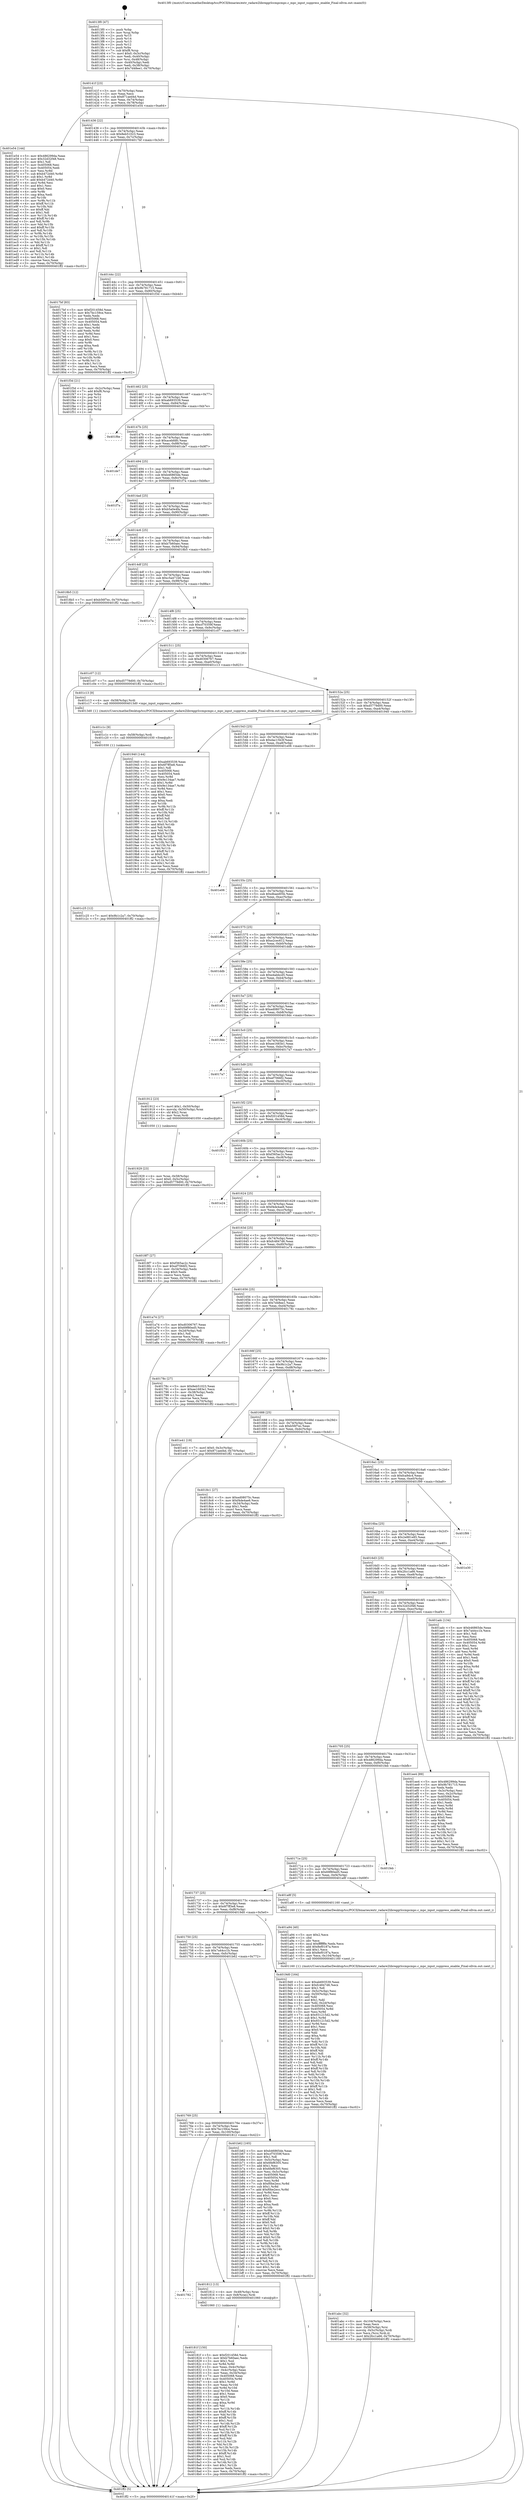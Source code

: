 digraph "0x4013f0" {
  label = "0x4013f0 (/mnt/c/Users/mathe/Desktop/tcc/POCII/binaries/extr_radare2libreggrlccmpcmpc.c_mpc_input_suppress_enable_Final-ollvm.out::main(0))"
  labelloc = "t"
  node[shape=record]

  Entry [label="",width=0.3,height=0.3,shape=circle,fillcolor=black,style=filled]
  "0x40141f" [label="{
     0x40141f [23]\l
     | [instrs]\l
     &nbsp;&nbsp;0x40141f \<+3\>: mov -0x70(%rbp),%eax\l
     &nbsp;&nbsp;0x401422 \<+2\>: mov %eax,%ecx\l
     &nbsp;&nbsp;0x401424 \<+6\>: sub $0x871aed4d,%ecx\l
     &nbsp;&nbsp;0x40142a \<+3\>: mov %eax,-0x74(%rbp)\l
     &nbsp;&nbsp;0x40142d \<+3\>: mov %ecx,-0x78(%rbp)\l
     &nbsp;&nbsp;0x401430 \<+6\>: je 0000000000401e54 \<main+0xa64\>\l
  }"]
  "0x401e54" [label="{
     0x401e54 [144]\l
     | [instrs]\l
     &nbsp;&nbsp;0x401e54 \<+5\>: mov $0x486299da,%eax\l
     &nbsp;&nbsp;0x401e59 \<+5\>: mov $0x32d32f48,%ecx\l
     &nbsp;&nbsp;0x401e5e \<+2\>: mov $0x1,%dl\l
     &nbsp;&nbsp;0x401e60 \<+7\>: mov 0x405068,%esi\l
     &nbsp;&nbsp;0x401e67 \<+7\>: mov 0x405054,%edi\l
     &nbsp;&nbsp;0x401e6e \<+3\>: mov %esi,%r8d\l
     &nbsp;&nbsp;0x401e71 \<+7\>: sub $0xb472d40,%r8d\l
     &nbsp;&nbsp;0x401e78 \<+4\>: sub $0x1,%r8d\l
     &nbsp;&nbsp;0x401e7c \<+7\>: add $0xb472d40,%r8d\l
     &nbsp;&nbsp;0x401e83 \<+4\>: imul %r8d,%esi\l
     &nbsp;&nbsp;0x401e87 \<+3\>: and $0x1,%esi\l
     &nbsp;&nbsp;0x401e8a \<+3\>: cmp $0x0,%esi\l
     &nbsp;&nbsp;0x401e8d \<+4\>: sete %r9b\l
     &nbsp;&nbsp;0x401e91 \<+3\>: cmp $0xa,%edi\l
     &nbsp;&nbsp;0x401e94 \<+4\>: setl %r10b\l
     &nbsp;&nbsp;0x401e98 \<+3\>: mov %r9b,%r11b\l
     &nbsp;&nbsp;0x401e9b \<+4\>: xor $0xff,%r11b\l
     &nbsp;&nbsp;0x401e9f \<+3\>: mov %r10b,%bl\l
     &nbsp;&nbsp;0x401ea2 \<+3\>: xor $0xff,%bl\l
     &nbsp;&nbsp;0x401ea5 \<+3\>: xor $0x1,%dl\l
     &nbsp;&nbsp;0x401ea8 \<+3\>: mov %r11b,%r14b\l
     &nbsp;&nbsp;0x401eab \<+4\>: and $0xff,%r14b\l
     &nbsp;&nbsp;0x401eaf \<+3\>: and %dl,%r9b\l
     &nbsp;&nbsp;0x401eb2 \<+3\>: mov %bl,%r15b\l
     &nbsp;&nbsp;0x401eb5 \<+4\>: and $0xff,%r15b\l
     &nbsp;&nbsp;0x401eb9 \<+3\>: and %dl,%r10b\l
     &nbsp;&nbsp;0x401ebc \<+3\>: or %r9b,%r14b\l
     &nbsp;&nbsp;0x401ebf \<+3\>: or %r10b,%r15b\l
     &nbsp;&nbsp;0x401ec2 \<+3\>: xor %r15b,%r14b\l
     &nbsp;&nbsp;0x401ec5 \<+3\>: or %bl,%r11b\l
     &nbsp;&nbsp;0x401ec8 \<+4\>: xor $0xff,%r11b\l
     &nbsp;&nbsp;0x401ecc \<+3\>: or $0x1,%dl\l
     &nbsp;&nbsp;0x401ecf \<+3\>: and %dl,%r11b\l
     &nbsp;&nbsp;0x401ed2 \<+3\>: or %r11b,%r14b\l
     &nbsp;&nbsp;0x401ed5 \<+4\>: test $0x1,%r14b\l
     &nbsp;&nbsp;0x401ed9 \<+3\>: cmovne %ecx,%eax\l
     &nbsp;&nbsp;0x401edc \<+3\>: mov %eax,-0x70(%rbp)\l
     &nbsp;&nbsp;0x401edf \<+5\>: jmp 0000000000401ff2 \<main+0xc02\>\l
  }"]
  "0x401436" [label="{
     0x401436 [22]\l
     | [instrs]\l
     &nbsp;&nbsp;0x401436 \<+5\>: jmp 000000000040143b \<main+0x4b\>\l
     &nbsp;&nbsp;0x40143b \<+3\>: mov -0x74(%rbp),%eax\l
     &nbsp;&nbsp;0x40143e \<+5\>: sub $0x8eb51023,%eax\l
     &nbsp;&nbsp;0x401443 \<+3\>: mov %eax,-0x7c(%rbp)\l
     &nbsp;&nbsp;0x401446 \<+6\>: je 00000000004017bf \<main+0x3cf\>\l
  }"]
  Exit [label="",width=0.3,height=0.3,shape=circle,fillcolor=black,style=filled,peripheries=2]
  "0x4017bf" [label="{
     0x4017bf [83]\l
     | [instrs]\l
     &nbsp;&nbsp;0x4017bf \<+5\>: mov $0xf201458d,%eax\l
     &nbsp;&nbsp;0x4017c4 \<+5\>: mov $0x7bc159ce,%ecx\l
     &nbsp;&nbsp;0x4017c9 \<+2\>: xor %edx,%edx\l
     &nbsp;&nbsp;0x4017cb \<+7\>: mov 0x405068,%esi\l
     &nbsp;&nbsp;0x4017d2 \<+7\>: mov 0x405054,%edi\l
     &nbsp;&nbsp;0x4017d9 \<+3\>: sub $0x1,%edx\l
     &nbsp;&nbsp;0x4017dc \<+3\>: mov %esi,%r8d\l
     &nbsp;&nbsp;0x4017df \<+3\>: add %edx,%r8d\l
     &nbsp;&nbsp;0x4017e2 \<+4\>: imul %r8d,%esi\l
     &nbsp;&nbsp;0x4017e6 \<+3\>: and $0x1,%esi\l
     &nbsp;&nbsp;0x4017e9 \<+3\>: cmp $0x0,%esi\l
     &nbsp;&nbsp;0x4017ec \<+4\>: sete %r9b\l
     &nbsp;&nbsp;0x4017f0 \<+3\>: cmp $0xa,%edi\l
     &nbsp;&nbsp;0x4017f3 \<+4\>: setl %r10b\l
     &nbsp;&nbsp;0x4017f7 \<+3\>: mov %r9b,%r11b\l
     &nbsp;&nbsp;0x4017fa \<+3\>: and %r10b,%r11b\l
     &nbsp;&nbsp;0x4017fd \<+3\>: xor %r10b,%r9b\l
     &nbsp;&nbsp;0x401800 \<+3\>: or %r9b,%r11b\l
     &nbsp;&nbsp;0x401803 \<+4\>: test $0x1,%r11b\l
     &nbsp;&nbsp;0x401807 \<+3\>: cmovne %ecx,%eax\l
     &nbsp;&nbsp;0x40180a \<+3\>: mov %eax,-0x70(%rbp)\l
     &nbsp;&nbsp;0x40180d \<+5\>: jmp 0000000000401ff2 \<main+0xc02\>\l
  }"]
  "0x40144c" [label="{
     0x40144c [22]\l
     | [instrs]\l
     &nbsp;&nbsp;0x40144c \<+5\>: jmp 0000000000401451 \<main+0x61\>\l
     &nbsp;&nbsp;0x401451 \<+3\>: mov -0x74(%rbp),%eax\l
     &nbsp;&nbsp;0x401454 \<+5\>: sub $0x9b781715,%eax\l
     &nbsp;&nbsp;0x401459 \<+3\>: mov %eax,-0x80(%rbp)\l
     &nbsp;&nbsp;0x40145c \<+6\>: je 0000000000401f3d \<main+0xb4d\>\l
  }"]
  "0x401c25" [label="{
     0x401c25 [12]\l
     | [instrs]\l
     &nbsp;&nbsp;0x401c25 \<+7\>: movl $0x9b1c2a7,-0x70(%rbp)\l
     &nbsp;&nbsp;0x401c2c \<+5\>: jmp 0000000000401ff2 \<main+0xc02\>\l
  }"]
  "0x401f3d" [label="{
     0x401f3d [21]\l
     | [instrs]\l
     &nbsp;&nbsp;0x401f3d \<+3\>: mov -0x2c(%rbp),%eax\l
     &nbsp;&nbsp;0x401f40 \<+7\>: add $0xf8,%rsp\l
     &nbsp;&nbsp;0x401f47 \<+1\>: pop %rbx\l
     &nbsp;&nbsp;0x401f48 \<+2\>: pop %r12\l
     &nbsp;&nbsp;0x401f4a \<+2\>: pop %r13\l
     &nbsp;&nbsp;0x401f4c \<+2\>: pop %r14\l
     &nbsp;&nbsp;0x401f4e \<+2\>: pop %r15\l
     &nbsp;&nbsp;0x401f50 \<+1\>: pop %rbp\l
     &nbsp;&nbsp;0x401f51 \<+1\>: ret\l
  }"]
  "0x401462" [label="{
     0x401462 [25]\l
     | [instrs]\l
     &nbsp;&nbsp;0x401462 \<+5\>: jmp 0000000000401467 \<main+0x77\>\l
     &nbsp;&nbsp;0x401467 \<+3\>: mov -0x74(%rbp),%eax\l
     &nbsp;&nbsp;0x40146a \<+5\>: sub $0xab693539,%eax\l
     &nbsp;&nbsp;0x40146f \<+6\>: mov %eax,-0x84(%rbp)\l
     &nbsp;&nbsp;0x401475 \<+6\>: je 0000000000401f6e \<main+0xb7e\>\l
  }"]
  "0x401c1c" [label="{
     0x401c1c [9]\l
     | [instrs]\l
     &nbsp;&nbsp;0x401c1c \<+4\>: mov -0x58(%rbp),%rdi\l
     &nbsp;&nbsp;0x401c20 \<+5\>: call 0000000000401030 \<free@plt\>\l
     | [calls]\l
     &nbsp;&nbsp;0x401030 \{1\} (unknown)\l
  }"]
  "0x401f6e" [label="{
     0x401f6e\l
  }", style=dashed]
  "0x40147b" [label="{
     0x40147b [25]\l
     | [instrs]\l
     &nbsp;&nbsp;0x40147b \<+5\>: jmp 0000000000401480 \<main+0x90\>\l
     &nbsp;&nbsp;0x401480 \<+3\>: mov -0x74(%rbp),%eax\l
     &nbsp;&nbsp;0x401483 \<+5\>: sub $0xacebfdfc,%eax\l
     &nbsp;&nbsp;0x401488 \<+6\>: mov %eax,-0x88(%rbp)\l
     &nbsp;&nbsp;0x40148e \<+6\>: je 0000000000401de7 \<main+0x9f7\>\l
  }"]
  "0x401abc" [label="{
     0x401abc [32]\l
     | [instrs]\l
     &nbsp;&nbsp;0x401abc \<+6\>: mov -0x104(%rbp),%ecx\l
     &nbsp;&nbsp;0x401ac2 \<+3\>: imul %eax,%ecx\l
     &nbsp;&nbsp;0x401ac5 \<+4\>: mov -0x58(%rbp),%rsi\l
     &nbsp;&nbsp;0x401ac9 \<+4\>: movslq -0x5c(%rbp),%rdi\l
     &nbsp;&nbsp;0x401acd \<+3\>: mov %ecx,(%rsi,%rdi,4)\l
     &nbsp;&nbsp;0x401ad0 \<+7\>: movl $0x2fcc1a66,-0x70(%rbp)\l
     &nbsp;&nbsp;0x401ad7 \<+5\>: jmp 0000000000401ff2 \<main+0xc02\>\l
  }"]
  "0x401de7" [label="{
     0x401de7\l
  }", style=dashed]
  "0x401494" [label="{
     0x401494 [25]\l
     | [instrs]\l
     &nbsp;&nbsp;0x401494 \<+5\>: jmp 0000000000401499 \<main+0xa9\>\l
     &nbsp;&nbsp;0x401499 \<+3\>: mov -0x74(%rbp),%eax\l
     &nbsp;&nbsp;0x40149c \<+5\>: sub $0xb46865de,%eax\l
     &nbsp;&nbsp;0x4014a1 \<+6\>: mov %eax,-0x8c(%rbp)\l
     &nbsp;&nbsp;0x4014a7 \<+6\>: je 0000000000401f7a \<main+0xb8a\>\l
  }"]
  "0x401a94" [label="{
     0x401a94 [40]\l
     | [instrs]\l
     &nbsp;&nbsp;0x401a94 \<+5\>: mov $0x2,%ecx\l
     &nbsp;&nbsp;0x401a99 \<+1\>: cltd\l
     &nbsp;&nbsp;0x401a9a \<+2\>: idiv %ecx\l
     &nbsp;&nbsp;0x401a9c \<+6\>: imul $0xfffffffe,%edx,%ecx\l
     &nbsp;&nbsp;0x401aa2 \<+6\>: add $0x8ef0187a,%ecx\l
     &nbsp;&nbsp;0x401aa8 \<+3\>: add $0x1,%ecx\l
     &nbsp;&nbsp;0x401aab \<+6\>: sub $0x8ef0187a,%ecx\l
     &nbsp;&nbsp;0x401ab1 \<+6\>: mov %ecx,-0x104(%rbp)\l
     &nbsp;&nbsp;0x401ab7 \<+5\>: call 0000000000401160 \<next_i\>\l
     | [calls]\l
     &nbsp;&nbsp;0x401160 \{1\} (/mnt/c/Users/mathe/Desktop/tcc/POCII/binaries/extr_radare2libreggrlccmpcmpc.c_mpc_input_suppress_enable_Final-ollvm.out::next_i)\l
  }"]
  "0x401f7a" [label="{
     0x401f7a\l
  }", style=dashed]
  "0x4014ad" [label="{
     0x4014ad [25]\l
     | [instrs]\l
     &nbsp;&nbsp;0x4014ad \<+5\>: jmp 00000000004014b2 \<main+0xc2\>\l
     &nbsp;&nbsp;0x4014b2 \<+3\>: mov -0x74(%rbp),%eax\l
     &nbsp;&nbsp;0x4014b5 \<+5\>: sub $0xb5a0e4fa,%eax\l
     &nbsp;&nbsp;0x4014ba \<+6\>: mov %eax,-0x90(%rbp)\l
     &nbsp;&nbsp;0x4014c0 \<+6\>: je 0000000000401c5f \<main+0x86f\>\l
  }"]
  "0x401929" [label="{
     0x401929 [23]\l
     | [instrs]\l
     &nbsp;&nbsp;0x401929 \<+4\>: mov %rax,-0x58(%rbp)\l
     &nbsp;&nbsp;0x40192d \<+7\>: movl $0x0,-0x5c(%rbp)\l
     &nbsp;&nbsp;0x401934 \<+7\>: movl $0xd5779d00,-0x70(%rbp)\l
     &nbsp;&nbsp;0x40193b \<+5\>: jmp 0000000000401ff2 \<main+0xc02\>\l
  }"]
  "0x401c5f" [label="{
     0x401c5f\l
  }", style=dashed]
  "0x4014c6" [label="{
     0x4014c6 [25]\l
     | [instrs]\l
     &nbsp;&nbsp;0x4014c6 \<+5\>: jmp 00000000004014cb \<main+0xdb\>\l
     &nbsp;&nbsp;0x4014cb \<+3\>: mov -0x74(%rbp),%eax\l
     &nbsp;&nbsp;0x4014ce \<+5\>: sub $0xb7b60aec,%eax\l
     &nbsp;&nbsp;0x4014d3 \<+6\>: mov %eax,-0x94(%rbp)\l
     &nbsp;&nbsp;0x4014d9 \<+6\>: je 00000000004018b5 \<main+0x4c5\>\l
  }"]
  "0x40181f" [label="{
     0x40181f [150]\l
     | [instrs]\l
     &nbsp;&nbsp;0x40181f \<+5\>: mov $0xf201458d,%ecx\l
     &nbsp;&nbsp;0x401824 \<+5\>: mov $0xb7b60aec,%edx\l
     &nbsp;&nbsp;0x401829 \<+3\>: mov $0x1,%sil\l
     &nbsp;&nbsp;0x40182c \<+3\>: xor %r8d,%r8d\l
     &nbsp;&nbsp;0x40182f \<+3\>: mov %eax,-0x4c(%rbp)\l
     &nbsp;&nbsp;0x401832 \<+3\>: mov -0x4c(%rbp),%eax\l
     &nbsp;&nbsp;0x401835 \<+3\>: mov %eax,-0x34(%rbp)\l
     &nbsp;&nbsp;0x401838 \<+7\>: mov 0x405068,%eax\l
     &nbsp;&nbsp;0x40183f \<+8\>: mov 0x405054,%r9d\l
     &nbsp;&nbsp;0x401847 \<+4\>: sub $0x1,%r8d\l
     &nbsp;&nbsp;0x40184b \<+3\>: mov %eax,%r10d\l
     &nbsp;&nbsp;0x40184e \<+3\>: add %r8d,%r10d\l
     &nbsp;&nbsp;0x401851 \<+4\>: imul %r10d,%eax\l
     &nbsp;&nbsp;0x401855 \<+3\>: and $0x1,%eax\l
     &nbsp;&nbsp;0x401858 \<+3\>: cmp $0x0,%eax\l
     &nbsp;&nbsp;0x40185b \<+4\>: sete %r11b\l
     &nbsp;&nbsp;0x40185f \<+4\>: cmp $0xa,%r9d\l
     &nbsp;&nbsp;0x401863 \<+3\>: setl %bl\l
     &nbsp;&nbsp;0x401866 \<+3\>: mov %r11b,%r14b\l
     &nbsp;&nbsp;0x401869 \<+4\>: xor $0xff,%r14b\l
     &nbsp;&nbsp;0x40186d \<+3\>: mov %bl,%r15b\l
     &nbsp;&nbsp;0x401870 \<+4\>: xor $0xff,%r15b\l
     &nbsp;&nbsp;0x401874 \<+4\>: xor $0x1,%sil\l
     &nbsp;&nbsp;0x401878 \<+3\>: mov %r14b,%r12b\l
     &nbsp;&nbsp;0x40187b \<+4\>: and $0xff,%r12b\l
     &nbsp;&nbsp;0x40187f \<+3\>: and %sil,%r11b\l
     &nbsp;&nbsp;0x401882 \<+3\>: mov %r15b,%r13b\l
     &nbsp;&nbsp;0x401885 \<+4\>: and $0xff,%r13b\l
     &nbsp;&nbsp;0x401889 \<+3\>: and %sil,%bl\l
     &nbsp;&nbsp;0x40188c \<+3\>: or %r11b,%r12b\l
     &nbsp;&nbsp;0x40188f \<+3\>: or %bl,%r13b\l
     &nbsp;&nbsp;0x401892 \<+3\>: xor %r13b,%r12b\l
     &nbsp;&nbsp;0x401895 \<+3\>: or %r15b,%r14b\l
     &nbsp;&nbsp;0x401898 \<+4\>: xor $0xff,%r14b\l
     &nbsp;&nbsp;0x40189c \<+4\>: or $0x1,%sil\l
     &nbsp;&nbsp;0x4018a0 \<+3\>: and %sil,%r14b\l
     &nbsp;&nbsp;0x4018a3 \<+3\>: or %r14b,%r12b\l
     &nbsp;&nbsp;0x4018a6 \<+4\>: test $0x1,%r12b\l
     &nbsp;&nbsp;0x4018aa \<+3\>: cmovne %edx,%ecx\l
     &nbsp;&nbsp;0x4018ad \<+3\>: mov %ecx,-0x70(%rbp)\l
     &nbsp;&nbsp;0x4018b0 \<+5\>: jmp 0000000000401ff2 \<main+0xc02\>\l
  }"]
  "0x4018b5" [label="{
     0x4018b5 [12]\l
     | [instrs]\l
     &nbsp;&nbsp;0x4018b5 \<+7\>: movl $0xb56f7ec,-0x70(%rbp)\l
     &nbsp;&nbsp;0x4018bc \<+5\>: jmp 0000000000401ff2 \<main+0xc02\>\l
  }"]
  "0x4014df" [label="{
     0x4014df [25]\l
     | [instrs]\l
     &nbsp;&nbsp;0x4014df \<+5\>: jmp 00000000004014e4 \<main+0xf4\>\l
     &nbsp;&nbsp;0x4014e4 \<+3\>: mov -0x74(%rbp),%eax\l
     &nbsp;&nbsp;0x4014e7 \<+5\>: sub $0xc5a471b6,%eax\l
     &nbsp;&nbsp;0x4014ec \<+6\>: mov %eax,-0x98(%rbp)\l
     &nbsp;&nbsp;0x4014f2 \<+6\>: je 0000000000401c7a \<main+0x88a\>\l
  }"]
  "0x401782" [label="{
     0x401782\l
  }", style=dashed]
  "0x401c7a" [label="{
     0x401c7a\l
  }", style=dashed]
  "0x4014f8" [label="{
     0x4014f8 [25]\l
     | [instrs]\l
     &nbsp;&nbsp;0x4014f8 \<+5\>: jmp 00000000004014fd \<main+0x10d\>\l
     &nbsp;&nbsp;0x4014fd \<+3\>: mov -0x74(%rbp),%eax\l
     &nbsp;&nbsp;0x401500 \<+5\>: sub $0xcf70359f,%eax\l
     &nbsp;&nbsp;0x401505 \<+6\>: mov %eax,-0x9c(%rbp)\l
     &nbsp;&nbsp;0x40150b \<+6\>: je 0000000000401c07 \<main+0x817\>\l
  }"]
  "0x401812" [label="{
     0x401812 [13]\l
     | [instrs]\l
     &nbsp;&nbsp;0x401812 \<+4\>: mov -0x48(%rbp),%rax\l
     &nbsp;&nbsp;0x401816 \<+4\>: mov 0x8(%rax),%rdi\l
     &nbsp;&nbsp;0x40181a \<+5\>: call 0000000000401060 \<atoi@plt\>\l
     | [calls]\l
     &nbsp;&nbsp;0x401060 \{1\} (unknown)\l
  }"]
  "0x401c07" [label="{
     0x401c07 [12]\l
     | [instrs]\l
     &nbsp;&nbsp;0x401c07 \<+7\>: movl $0xd5779d00,-0x70(%rbp)\l
     &nbsp;&nbsp;0x401c0e \<+5\>: jmp 0000000000401ff2 \<main+0xc02\>\l
  }"]
  "0x401511" [label="{
     0x401511 [25]\l
     | [instrs]\l
     &nbsp;&nbsp;0x401511 \<+5\>: jmp 0000000000401516 \<main+0x126\>\l
     &nbsp;&nbsp;0x401516 \<+3\>: mov -0x74(%rbp),%eax\l
     &nbsp;&nbsp;0x401519 \<+5\>: sub $0xd0306767,%eax\l
     &nbsp;&nbsp;0x40151e \<+6\>: mov %eax,-0xa0(%rbp)\l
     &nbsp;&nbsp;0x401524 \<+6\>: je 0000000000401c13 \<main+0x823\>\l
  }"]
  "0x401769" [label="{
     0x401769 [25]\l
     | [instrs]\l
     &nbsp;&nbsp;0x401769 \<+5\>: jmp 000000000040176e \<main+0x37e\>\l
     &nbsp;&nbsp;0x40176e \<+3\>: mov -0x74(%rbp),%eax\l
     &nbsp;&nbsp;0x401771 \<+5\>: sub $0x7bc159ce,%eax\l
     &nbsp;&nbsp;0x401776 \<+6\>: mov %eax,-0x100(%rbp)\l
     &nbsp;&nbsp;0x40177c \<+6\>: je 0000000000401812 \<main+0x422\>\l
  }"]
  "0x401c13" [label="{
     0x401c13 [9]\l
     | [instrs]\l
     &nbsp;&nbsp;0x401c13 \<+4\>: mov -0x58(%rbp),%rdi\l
     &nbsp;&nbsp;0x401c17 \<+5\>: call 00000000004013d0 \<mpc_input_suppress_enable\>\l
     | [calls]\l
     &nbsp;&nbsp;0x4013d0 \{1\} (/mnt/c/Users/mathe/Desktop/tcc/POCII/binaries/extr_radare2libreggrlccmpcmpc.c_mpc_input_suppress_enable_Final-ollvm.out::mpc_input_suppress_enable)\l
  }"]
  "0x40152a" [label="{
     0x40152a [25]\l
     | [instrs]\l
     &nbsp;&nbsp;0x40152a \<+5\>: jmp 000000000040152f \<main+0x13f\>\l
     &nbsp;&nbsp;0x40152f \<+3\>: mov -0x74(%rbp),%eax\l
     &nbsp;&nbsp;0x401532 \<+5\>: sub $0xd5779d00,%eax\l
     &nbsp;&nbsp;0x401537 \<+6\>: mov %eax,-0xa4(%rbp)\l
     &nbsp;&nbsp;0x40153d \<+6\>: je 0000000000401940 \<main+0x550\>\l
  }"]
  "0x401b62" [label="{
     0x401b62 [165]\l
     | [instrs]\l
     &nbsp;&nbsp;0x401b62 \<+5\>: mov $0xb46865de,%eax\l
     &nbsp;&nbsp;0x401b67 \<+5\>: mov $0xcf70359f,%ecx\l
     &nbsp;&nbsp;0x401b6c \<+2\>: mov $0x1,%dl\l
     &nbsp;&nbsp;0x401b6e \<+3\>: mov -0x5c(%rbp),%esi\l
     &nbsp;&nbsp;0x401b71 \<+6\>: add $0x6fef6305,%esi\l
     &nbsp;&nbsp;0x401b77 \<+3\>: add $0x1,%esi\l
     &nbsp;&nbsp;0x401b7a \<+6\>: sub $0x6fef6305,%esi\l
     &nbsp;&nbsp;0x401b80 \<+3\>: mov %esi,-0x5c(%rbp)\l
     &nbsp;&nbsp;0x401b83 \<+7\>: mov 0x405068,%esi\l
     &nbsp;&nbsp;0x401b8a \<+7\>: mov 0x405054,%edi\l
     &nbsp;&nbsp;0x401b91 \<+3\>: mov %esi,%r8d\l
     &nbsp;&nbsp;0x401b94 \<+7\>: sub $0xf0be2ecc,%r8d\l
     &nbsp;&nbsp;0x401b9b \<+4\>: sub $0x1,%r8d\l
     &nbsp;&nbsp;0x401b9f \<+7\>: add $0xf0be2ecc,%r8d\l
     &nbsp;&nbsp;0x401ba6 \<+4\>: imul %r8d,%esi\l
     &nbsp;&nbsp;0x401baa \<+3\>: and $0x1,%esi\l
     &nbsp;&nbsp;0x401bad \<+3\>: cmp $0x0,%esi\l
     &nbsp;&nbsp;0x401bb0 \<+4\>: sete %r9b\l
     &nbsp;&nbsp;0x401bb4 \<+3\>: cmp $0xa,%edi\l
     &nbsp;&nbsp;0x401bb7 \<+4\>: setl %r10b\l
     &nbsp;&nbsp;0x401bbb \<+3\>: mov %r9b,%r11b\l
     &nbsp;&nbsp;0x401bbe \<+4\>: xor $0xff,%r11b\l
     &nbsp;&nbsp;0x401bc2 \<+3\>: mov %r10b,%bl\l
     &nbsp;&nbsp;0x401bc5 \<+3\>: xor $0xff,%bl\l
     &nbsp;&nbsp;0x401bc8 \<+3\>: xor $0x0,%dl\l
     &nbsp;&nbsp;0x401bcb \<+3\>: mov %r11b,%r14b\l
     &nbsp;&nbsp;0x401bce \<+4\>: and $0x0,%r14b\l
     &nbsp;&nbsp;0x401bd2 \<+3\>: and %dl,%r9b\l
     &nbsp;&nbsp;0x401bd5 \<+3\>: mov %bl,%r15b\l
     &nbsp;&nbsp;0x401bd8 \<+4\>: and $0x0,%r15b\l
     &nbsp;&nbsp;0x401bdc \<+3\>: and %dl,%r10b\l
     &nbsp;&nbsp;0x401bdf \<+3\>: or %r9b,%r14b\l
     &nbsp;&nbsp;0x401be2 \<+3\>: or %r10b,%r15b\l
     &nbsp;&nbsp;0x401be5 \<+3\>: xor %r15b,%r14b\l
     &nbsp;&nbsp;0x401be8 \<+3\>: or %bl,%r11b\l
     &nbsp;&nbsp;0x401beb \<+4\>: xor $0xff,%r11b\l
     &nbsp;&nbsp;0x401bef \<+3\>: or $0x0,%dl\l
     &nbsp;&nbsp;0x401bf2 \<+3\>: and %dl,%r11b\l
     &nbsp;&nbsp;0x401bf5 \<+3\>: or %r11b,%r14b\l
     &nbsp;&nbsp;0x401bf8 \<+4\>: test $0x1,%r14b\l
     &nbsp;&nbsp;0x401bfc \<+3\>: cmovne %ecx,%eax\l
     &nbsp;&nbsp;0x401bff \<+3\>: mov %eax,-0x70(%rbp)\l
     &nbsp;&nbsp;0x401c02 \<+5\>: jmp 0000000000401ff2 \<main+0xc02\>\l
  }"]
  "0x401940" [label="{
     0x401940 [144]\l
     | [instrs]\l
     &nbsp;&nbsp;0x401940 \<+5\>: mov $0xab693539,%eax\l
     &nbsp;&nbsp;0x401945 \<+5\>: mov $0x6f7ff3e8,%ecx\l
     &nbsp;&nbsp;0x40194a \<+2\>: mov $0x1,%dl\l
     &nbsp;&nbsp;0x40194c \<+7\>: mov 0x405068,%esi\l
     &nbsp;&nbsp;0x401953 \<+7\>: mov 0x405054,%edi\l
     &nbsp;&nbsp;0x40195a \<+3\>: mov %esi,%r8d\l
     &nbsp;&nbsp;0x40195d \<+7\>: add $0x9e134ae7,%r8d\l
     &nbsp;&nbsp;0x401964 \<+4\>: sub $0x1,%r8d\l
     &nbsp;&nbsp;0x401968 \<+7\>: sub $0x9e134ae7,%r8d\l
     &nbsp;&nbsp;0x40196f \<+4\>: imul %r8d,%esi\l
     &nbsp;&nbsp;0x401973 \<+3\>: and $0x1,%esi\l
     &nbsp;&nbsp;0x401976 \<+3\>: cmp $0x0,%esi\l
     &nbsp;&nbsp;0x401979 \<+4\>: sete %r9b\l
     &nbsp;&nbsp;0x40197d \<+3\>: cmp $0xa,%edi\l
     &nbsp;&nbsp;0x401980 \<+4\>: setl %r10b\l
     &nbsp;&nbsp;0x401984 \<+3\>: mov %r9b,%r11b\l
     &nbsp;&nbsp;0x401987 \<+4\>: xor $0xff,%r11b\l
     &nbsp;&nbsp;0x40198b \<+3\>: mov %r10b,%bl\l
     &nbsp;&nbsp;0x40198e \<+3\>: xor $0xff,%bl\l
     &nbsp;&nbsp;0x401991 \<+3\>: xor $0x0,%dl\l
     &nbsp;&nbsp;0x401994 \<+3\>: mov %r11b,%r14b\l
     &nbsp;&nbsp;0x401997 \<+4\>: and $0x0,%r14b\l
     &nbsp;&nbsp;0x40199b \<+3\>: and %dl,%r9b\l
     &nbsp;&nbsp;0x40199e \<+3\>: mov %bl,%r15b\l
     &nbsp;&nbsp;0x4019a1 \<+4\>: and $0x0,%r15b\l
     &nbsp;&nbsp;0x4019a5 \<+3\>: and %dl,%r10b\l
     &nbsp;&nbsp;0x4019a8 \<+3\>: or %r9b,%r14b\l
     &nbsp;&nbsp;0x4019ab \<+3\>: or %r10b,%r15b\l
     &nbsp;&nbsp;0x4019ae \<+3\>: xor %r15b,%r14b\l
     &nbsp;&nbsp;0x4019b1 \<+3\>: or %bl,%r11b\l
     &nbsp;&nbsp;0x4019b4 \<+4\>: xor $0xff,%r11b\l
     &nbsp;&nbsp;0x4019b8 \<+3\>: or $0x0,%dl\l
     &nbsp;&nbsp;0x4019bb \<+3\>: and %dl,%r11b\l
     &nbsp;&nbsp;0x4019be \<+3\>: or %r11b,%r14b\l
     &nbsp;&nbsp;0x4019c1 \<+4\>: test $0x1,%r14b\l
     &nbsp;&nbsp;0x4019c5 \<+3\>: cmovne %ecx,%eax\l
     &nbsp;&nbsp;0x4019c8 \<+3\>: mov %eax,-0x70(%rbp)\l
     &nbsp;&nbsp;0x4019cb \<+5\>: jmp 0000000000401ff2 \<main+0xc02\>\l
  }"]
  "0x401543" [label="{
     0x401543 [25]\l
     | [instrs]\l
     &nbsp;&nbsp;0x401543 \<+5\>: jmp 0000000000401548 \<main+0x158\>\l
     &nbsp;&nbsp;0x401548 \<+3\>: mov -0x74(%rbp),%eax\l
     &nbsp;&nbsp;0x40154b \<+5\>: sub $0xdac15b3f,%eax\l
     &nbsp;&nbsp;0x401550 \<+6\>: mov %eax,-0xa8(%rbp)\l
     &nbsp;&nbsp;0x401556 \<+6\>: je 0000000000401e06 \<main+0xa16\>\l
  }"]
  "0x401750" [label="{
     0x401750 [25]\l
     | [instrs]\l
     &nbsp;&nbsp;0x401750 \<+5\>: jmp 0000000000401755 \<main+0x365\>\l
     &nbsp;&nbsp;0x401755 \<+3\>: mov -0x74(%rbp),%eax\l
     &nbsp;&nbsp;0x401758 \<+5\>: sub $0x7a44cc1b,%eax\l
     &nbsp;&nbsp;0x40175d \<+6\>: mov %eax,-0xfc(%rbp)\l
     &nbsp;&nbsp;0x401763 \<+6\>: je 0000000000401b62 \<main+0x772\>\l
  }"]
  "0x401e06" [label="{
     0x401e06\l
  }", style=dashed]
  "0x40155c" [label="{
     0x40155c [25]\l
     | [instrs]\l
     &nbsp;&nbsp;0x40155c \<+5\>: jmp 0000000000401561 \<main+0x171\>\l
     &nbsp;&nbsp;0x401561 \<+3\>: mov -0x74(%rbp),%eax\l
     &nbsp;&nbsp;0x401564 \<+5\>: sub $0xdbaed05b,%eax\l
     &nbsp;&nbsp;0x401569 \<+6\>: mov %eax,-0xac(%rbp)\l
     &nbsp;&nbsp;0x40156f \<+6\>: je 0000000000401d0a \<main+0x91a\>\l
  }"]
  "0x4019d0" [label="{
     0x4019d0 [164]\l
     | [instrs]\l
     &nbsp;&nbsp;0x4019d0 \<+5\>: mov $0xab693539,%eax\l
     &nbsp;&nbsp;0x4019d5 \<+5\>: mov $0xfc4847d6,%ecx\l
     &nbsp;&nbsp;0x4019da \<+2\>: mov $0x1,%dl\l
     &nbsp;&nbsp;0x4019dc \<+3\>: mov -0x5c(%rbp),%esi\l
     &nbsp;&nbsp;0x4019df \<+3\>: cmp -0x50(%rbp),%esi\l
     &nbsp;&nbsp;0x4019e2 \<+4\>: setl %dil\l
     &nbsp;&nbsp;0x4019e6 \<+4\>: and $0x1,%dil\l
     &nbsp;&nbsp;0x4019ea \<+4\>: mov %dil,-0x2d(%rbp)\l
     &nbsp;&nbsp;0x4019ee \<+7\>: mov 0x405068,%esi\l
     &nbsp;&nbsp;0x4019f5 \<+8\>: mov 0x405054,%r8d\l
     &nbsp;&nbsp;0x4019fd \<+3\>: mov %esi,%r9d\l
     &nbsp;&nbsp;0x401a00 \<+7\>: sub $0x931215d2,%r9d\l
     &nbsp;&nbsp;0x401a07 \<+4\>: sub $0x1,%r9d\l
     &nbsp;&nbsp;0x401a0b \<+7\>: add $0x931215d2,%r9d\l
     &nbsp;&nbsp;0x401a12 \<+4\>: imul %r9d,%esi\l
     &nbsp;&nbsp;0x401a16 \<+3\>: and $0x1,%esi\l
     &nbsp;&nbsp;0x401a19 \<+3\>: cmp $0x0,%esi\l
     &nbsp;&nbsp;0x401a1c \<+4\>: sete %dil\l
     &nbsp;&nbsp;0x401a20 \<+4\>: cmp $0xa,%r8d\l
     &nbsp;&nbsp;0x401a24 \<+4\>: setl %r10b\l
     &nbsp;&nbsp;0x401a28 \<+3\>: mov %dil,%r11b\l
     &nbsp;&nbsp;0x401a2b \<+4\>: xor $0xff,%r11b\l
     &nbsp;&nbsp;0x401a2f \<+3\>: mov %r10b,%bl\l
     &nbsp;&nbsp;0x401a32 \<+3\>: xor $0xff,%bl\l
     &nbsp;&nbsp;0x401a35 \<+3\>: xor $0x1,%dl\l
     &nbsp;&nbsp;0x401a38 \<+3\>: mov %r11b,%r14b\l
     &nbsp;&nbsp;0x401a3b \<+4\>: and $0xff,%r14b\l
     &nbsp;&nbsp;0x401a3f \<+3\>: and %dl,%dil\l
     &nbsp;&nbsp;0x401a42 \<+3\>: mov %bl,%r15b\l
     &nbsp;&nbsp;0x401a45 \<+4\>: and $0xff,%r15b\l
     &nbsp;&nbsp;0x401a49 \<+3\>: and %dl,%r10b\l
     &nbsp;&nbsp;0x401a4c \<+3\>: or %dil,%r14b\l
     &nbsp;&nbsp;0x401a4f \<+3\>: or %r10b,%r15b\l
     &nbsp;&nbsp;0x401a52 \<+3\>: xor %r15b,%r14b\l
     &nbsp;&nbsp;0x401a55 \<+3\>: or %bl,%r11b\l
     &nbsp;&nbsp;0x401a58 \<+4\>: xor $0xff,%r11b\l
     &nbsp;&nbsp;0x401a5c \<+3\>: or $0x1,%dl\l
     &nbsp;&nbsp;0x401a5f \<+3\>: and %dl,%r11b\l
     &nbsp;&nbsp;0x401a62 \<+3\>: or %r11b,%r14b\l
     &nbsp;&nbsp;0x401a65 \<+4\>: test $0x1,%r14b\l
     &nbsp;&nbsp;0x401a69 \<+3\>: cmovne %ecx,%eax\l
     &nbsp;&nbsp;0x401a6c \<+3\>: mov %eax,-0x70(%rbp)\l
     &nbsp;&nbsp;0x401a6f \<+5\>: jmp 0000000000401ff2 \<main+0xc02\>\l
  }"]
  "0x401d0a" [label="{
     0x401d0a\l
  }", style=dashed]
  "0x401575" [label="{
     0x401575 [25]\l
     | [instrs]\l
     &nbsp;&nbsp;0x401575 \<+5\>: jmp 000000000040157a \<main+0x18a\>\l
     &nbsp;&nbsp;0x40157a \<+3\>: mov -0x74(%rbp),%eax\l
     &nbsp;&nbsp;0x40157d \<+5\>: sub $0xe2cec612,%eax\l
     &nbsp;&nbsp;0x401582 \<+6\>: mov %eax,-0xb0(%rbp)\l
     &nbsp;&nbsp;0x401588 \<+6\>: je 0000000000401ddb \<main+0x9eb\>\l
  }"]
  "0x401737" [label="{
     0x401737 [25]\l
     | [instrs]\l
     &nbsp;&nbsp;0x401737 \<+5\>: jmp 000000000040173c \<main+0x34c\>\l
     &nbsp;&nbsp;0x40173c \<+3\>: mov -0x74(%rbp),%eax\l
     &nbsp;&nbsp;0x40173f \<+5\>: sub $0x6f7ff3e8,%eax\l
     &nbsp;&nbsp;0x401744 \<+6\>: mov %eax,-0xf8(%rbp)\l
     &nbsp;&nbsp;0x40174a \<+6\>: je 00000000004019d0 \<main+0x5e0\>\l
  }"]
  "0x401ddb" [label="{
     0x401ddb\l
  }", style=dashed]
  "0x40158e" [label="{
     0x40158e [25]\l
     | [instrs]\l
     &nbsp;&nbsp;0x40158e \<+5\>: jmp 0000000000401593 \<main+0x1a3\>\l
     &nbsp;&nbsp;0x401593 \<+3\>: mov -0x74(%rbp),%eax\l
     &nbsp;&nbsp;0x401596 \<+5\>: sub $0xe4abbcd5,%eax\l
     &nbsp;&nbsp;0x40159b \<+6\>: mov %eax,-0xb4(%rbp)\l
     &nbsp;&nbsp;0x4015a1 \<+6\>: je 0000000000401c31 \<main+0x841\>\l
  }"]
  "0x401a8f" [label="{
     0x401a8f [5]\l
     | [instrs]\l
     &nbsp;&nbsp;0x401a8f \<+5\>: call 0000000000401160 \<next_i\>\l
     | [calls]\l
     &nbsp;&nbsp;0x401160 \{1\} (/mnt/c/Users/mathe/Desktop/tcc/POCII/binaries/extr_radare2libreggrlccmpcmpc.c_mpc_input_suppress_enable_Final-ollvm.out::next_i)\l
  }"]
  "0x401c31" [label="{
     0x401c31\l
  }", style=dashed]
  "0x4015a7" [label="{
     0x4015a7 [25]\l
     | [instrs]\l
     &nbsp;&nbsp;0x4015a7 \<+5\>: jmp 00000000004015ac \<main+0x1bc\>\l
     &nbsp;&nbsp;0x4015ac \<+3\>: mov -0x74(%rbp),%eax\l
     &nbsp;&nbsp;0x4015af \<+5\>: sub $0xed08075c,%eax\l
     &nbsp;&nbsp;0x4015b4 \<+6\>: mov %eax,-0xb8(%rbp)\l
     &nbsp;&nbsp;0x4015ba \<+6\>: je 00000000004018dc \<main+0x4ec\>\l
  }"]
  "0x40171e" [label="{
     0x40171e [25]\l
     | [instrs]\l
     &nbsp;&nbsp;0x40171e \<+5\>: jmp 0000000000401723 \<main+0x333\>\l
     &nbsp;&nbsp;0x401723 \<+3\>: mov -0x74(%rbp),%eax\l
     &nbsp;&nbsp;0x401726 \<+5\>: sub $0x69f80ed5,%eax\l
     &nbsp;&nbsp;0x40172b \<+6\>: mov %eax,-0xf4(%rbp)\l
     &nbsp;&nbsp;0x401731 \<+6\>: je 0000000000401a8f \<main+0x69f\>\l
  }"]
  "0x4018dc" [label="{
     0x4018dc\l
  }", style=dashed]
  "0x4015c0" [label="{
     0x4015c0 [25]\l
     | [instrs]\l
     &nbsp;&nbsp;0x4015c0 \<+5\>: jmp 00000000004015c5 \<main+0x1d5\>\l
     &nbsp;&nbsp;0x4015c5 \<+3\>: mov -0x74(%rbp),%eax\l
     &nbsp;&nbsp;0x4015c8 \<+5\>: sub $0xee1683e1,%eax\l
     &nbsp;&nbsp;0x4015cd \<+6\>: mov %eax,-0xbc(%rbp)\l
     &nbsp;&nbsp;0x4015d3 \<+6\>: je 00000000004017a7 \<main+0x3b7\>\l
  }"]
  "0x401feb" [label="{
     0x401feb\l
  }", style=dashed]
  "0x4017a7" [label="{
     0x4017a7\l
  }", style=dashed]
  "0x4015d9" [label="{
     0x4015d9 [25]\l
     | [instrs]\l
     &nbsp;&nbsp;0x4015d9 \<+5\>: jmp 00000000004015de \<main+0x1ee\>\l
     &nbsp;&nbsp;0x4015de \<+3\>: mov -0x74(%rbp),%eax\l
     &nbsp;&nbsp;0x4015e1 \<+5\>: sub $0xef7066f2,%eax\l
     &nbsp;&nbsp;0x4015e6 \<+6\>: mov %eax,-0xc0(%rbp)\l
     &nbsp;&nbsp;0x4015ec \<+6\>: je 0000000000401912 \<main+0x522\>\l
  }"]
  "0x401705" [label="{
     0x401705 [25]\l
     | [instrs]\l
     &nbsp;&nbsp;0x401705 \<+5\>: jmp 000000000040170a \<main+0x31a\>\l
     &nbsp;&nbsp;0x40170a \<+3\>: mov -0x74(%rbp),%eax\l
     &nbsp;&nbsp;0x40170d \<+5\>: sub $0x486299da,%eax\l
     &nbsp;&nbsp;0x401712 \<+6\>: mov %eax,-0xf0(%rbp)\l
     &nbsp;&nbsp;0x401718 \<+6\>: je 0000000000401feb \<main+0xbfb\>\l
  }"]
  "0x401912" [label="{
     0x401912 [23]\l
     | [instrs]\l
     &nbsp;&nbsp;0x401912 \<+7\>: movl $0x1,-0x50(%rbp)\l
     &nbsp;&nbsp;0x401919 \<+4\>: movslq -0x50(%rbp),%rax\l
     &nbsp;&nbsp;0x40191d \<+4\>: shl $0x2,%rax\l
     &nbsp;&nbsp;0x401921 \<+3\>: mov %rax,%rdi\l
     &nbsp;&nbsp;0x401924 \<+5\>: call 0000000000401050 \<malloc@plt\>\l
     | [calls]\l
     &nbsp;&nbsp;0x401050 \{1\} (unknown)\l
  }"]
  "0x4015f2" [label="{
     0x4015f2 [25]\l
     | [instrs]\l
     &nbsp;&nbsp;0x4015f2 \<+5\>: jmp 00000000004015f7 \<main+0x207\>\l
     &nbsp;&nbsp;0x4015f7 \<+3\>: mov -0x74(%rbp),%eax\l
     &nbsp;&nbsp;0x4015fa \<+5\>: sub $0xf201458d,%eax\l
     &nbsp;&nbsp;0x4015ff \<+6\>: mov %eax,-0xc4(%rbp)\l
     &nbsp;&nbsp;0x401605 \<+6\>: je 0000000000401f52 \<main+0xb62\>\l
  }"]
  "0x401ee4" [label="{
     0x401ee4 [89]\l
     | [instrs]\l
     &nbsp;&nbsp;0x401ee4 \<+5\>: mov $0x486299da,%eax\l
     &nbsp;&nbsp;0x401ee9 \<+5\>: mov $0x9b781715,%ecx\l
     &nbsp;&nbsp;0x401eee \<+2\>: xor %edx,%edx\l
     &nbsp;&nbsp;0x401ef0 \<+3\>: mov -0x3c(%rbp),%esi\l
     &nbsp;&nbsp;0x401ef3 \<+3\>: mov %esi,-0x2c(%rbp)\l
     &nbsp;&nbsp;0x401ef6 \<+7\>: mov 0x405068,%esi\l
     &nbsp;&nbsp;0x401efd \<+7\>: mov 0x405054,%edi\l
     &nbsp;&nbsp;0x401f04 \<+3\>: sub $0x1,%edx\l
     &nbsp;&nbsp;0x401f07 \<+3\>: mov %esi,%r8d\l
     &nbsp;&nbsp;0x401f0a \<+3\>: add %edx,%r8d\l
     &nbsp;&nbsp;0x401f0d \<+4\>: imul %r8d,%esi\l
     &nbsp;&nbsp;0x401f11 \<+3\>: and $0x1,%esi\l
     &nbsp;&nbsp;0x401f14 \<+3\>: cmp $0x0,%esi\l
     &nbsp;&nbsp;0x401f17 \<+4\>: sete %r9b\l
     &nbsp;&nbsp;0x401f1b \<+3\>: cmp $0xa,%edi\l
     &nbsp;&nbsp;0x401f1e \<+4\>: setl %r10b\l
     &nbsp;&nbsp;0x401f22 \<+3\>: mov %r9b,%r11b\l
     &nbsp;&nbsp;0x401f25 \<+3\>: and %r10b,%r11b\l
     &nbsp;&nbsp;0x401f28 \<+3\>: xor %r10b,%r9b\l
     &nbsp;&nbsp;0x401f2b \<+3\>: or %r9b,%r11b\l
     &nbsp;&nbsp;0x401f2e \<+4\>: test $0x1,%r11b\l
     &nbsp;&nbsp;0x401f32 \<+3\>: cmovne %ecx,%eax\l
     &nbsp;&nbsp;0x401f35 \<+3\>: mov %eax,-0x70(%rbp)\l
     &nbsp;&nbsp;0x401f38 \<+5\>: jmp 0000000000401ff2 \<main+0xc02\>\l
  }"]
  "0x401f52" [label="{
     0x401f52\l
  }", style=dashed]
  "0x40160b" [label="{
     0x40160b [25]\l
     | [instrs]\l
     &nbsp;&nbsp;0x40160b \<+5\>: jmp 0000000000401610 \<main+0x220\>\l
     &nbsp;&nbsp;0x401610 \<+3\>: mov -0x74(%rbp),%eax\l
     &nbsp;&nbsp;0x401613 \<+5\>: sub $0xf365ac2c,%eax\l
     &nbsp;&nbsp;0x401618 \<+6\>: mov %eax,-0xc8(%rbp)\l
     &nbsp;&nbsp;0x40161e \<+6\>: je 0000000000401e24 \<main+0xa34\>\l
  }"]
  "0x4016ec" [label="{
     0x4016ec [25]\l
     | [instrs]\l
     &nbsp;&nbsp;0x4016ec \<+5\>: jmp 00000000004016f1 \<main+0x301\>\l
     &nbsp;&nbsp;0x4016f1 \<+3\>: mov -0x74(%rbp),%eax\l
     &nbsp;&nbsp;0x4016f4 \<+5\>: sub $0x32d32f48,%eax\l
     &nbsp;&nbsp;0x4016f9 \<+6\>: mov %eax,-0xec(%rbp)\l
     &nbsp;&nbsp;0x4016ff \<+6\>: je 0000000000401ee4 \<main+0xaf4\>\l
  }"]
  "0x401e24" [label="{
     0x401e24\l
  }", style=dashed]
  "0x401624" [label="{
     0x401624 [25]\l
     | [instrs]\l
     &nbsp;&nbsp;0x401624 \<+5\>: jmp 0000000000401629 \<main+0x239\>\l
     &nbsp;&nbsp;0x401629 \<+3\>: mov -0x74(%rbp),%eax\l
     &nbsp;&nbsp;0x40162c \<+5\>: sub $0xf4de4ae6,%eax\l
     &nbsp;&nbsp;0x401631 \<+6\>: mov %eax,-0xcc(%rbp)\l
     &nbsp;&nbsp;0x401637 \<+6\>: je 00000000004018f7 \<main+0x507\>\l
  }"]
  "0x401adc" [label="{
     0x401adc [134]\l
     | [instrs]\l
     &nbsp;&nbsp;0x401adc \<+5\>: mov $0xb46865de,%eax\l
     &nbsp;&nbsp;0x401ae1 \<+5\>: mov $0x7a44cc1b,%ecx\l
     &nbsp;&nbsp;0x401ae6 \<+2\>: mov $0x1,%dl\l
     &nbsp;&nbsp;0x401ae8 \<+2\>: xor %esi,%esi\l
     &nbsp;&nbsp;0x401aea \<+7\>: mov 0x405068,%edi\l
     &nbsp;&nbsp;0x401af1 \<+8\>: mov 0x405054,%r8d\l
     &nbsp;&nbsp;0x401af9 \<+3\>: sub $0x1,%esi\l
     &nbsp;&nbsp;0x401afc \<+3\>: mov %edi,%r9d\l
     &nbsp;&nbsp;0x401aff \<+3\>: add %esi,%r9d\l
     &nbsp;&nbsp;0x401b02 \<+4\>: imul %r9d,%edi\l
     &nbsp;&nbsp;0x401b06 \<+3\>: and $0x1,%edi\l
     &nbsp;&nbsp;0x401b09 \<+3\>: cmp $0x0,%edi\l
     &nbsp;&nbsp;0x401b0c \<+4\>: sete %r10b\l
     &nbsp;&nbsp;0x401b10 \<+4\>: cmp $0xa,%r8d\l
     &nbsp;&nbsp;0x401b14 \<+4\>: setl %r11b\l
     &nbsp;&nbsp;0x401b18 \<+3\>: mov %r10b,%bl\l
     &nbsp;&nbsp;0x401b1b \<+3\>: xor $0xff,%bl\l
     &nbsp;&nbsp;0x401b1e \<+3\>: mov %r11b,%r14b\l
     &nbsp;&nbsp;0x401b21 \<+4\>: xor $0xff,%r14b\l
     &nbsp;&nbsp;0x401b25 \<+3\>: xor $0x1,%dl\l
     &nbsp;&nbsp;0x401b28 \<+3\>: mov %bl,%r15b\l
     &nbsp;&nbsp;0x401b2b \<+4\>: and $0xff,%r15b\l
     &nbsp;&nbsp;0x401b2f \<+3\>: and %dl,%r10b\l
     &nbsp;&nbsp;0x401b32 \<+3\>: mov %r14b,%r12b\l
     &nbsp;&nbsp;0x401b35 \<+4\>: and $0xff,%r12b\l
     &nbsp;&nbsp;0x401b39 \<+3\>: and %dl,%r11b\l
     &nbsp;&nbsp;0x401b3c \<+3\>: or %r10b,%r15b\l
     &nbsp;&nbsp;0x401b3f \<+3\>: or %r11b,%r12b\l
     &nbsp;&nbsp;0x401b42 \<+3\>: xor %r12b,%r15b\l
     &nbsp;&nbsp;0x401b45 \<+3\>: or %r14b,%bl\l
     &nbsp;&nbsp;0x401b48 \<+3\>: xor $0xff,%bl\l
     &nbsp;&nbsp;0x401b4b \<+3\>: or $0x1,%dl\l
     &nbsp;&nbsp;0x401b4e \<+2\>: and %dl,%bl\l
     &nbsp;&nbsp;0x401b50 \<+3\>: or %bl,%r15b\l
     &nbsp;&nbsp;0x401b53 \<+4\>: test $0x1,%r15b\l
     &nbsp;&nbsp;0x401b57 \<+3\>: cmovne %ecx,%eax\l
     &nbsp;&nbsp;0x401b5a \<+3\>: mov %eax,-0x70(%rbp)\l
     &nbsp;&nbsp;0x401b5d \<+5\>: jmp 0000000000401ff2 \<main+0xc02\>\l
  }"]
  "0x4018f7" [label="{
     0x4018f7 [27]\l
     | [instrs]\l
     &nbsp;&nbsp;0x4018f7 \<+5\>: mov $0xf365ac2c,%eax\l
     &nbsp;&nbsp;0x4018fc \<+5\>: mov $0xef7066f2,%ecx\l
     &nbsp;&nbsp;0x401901 \<+3\>: mov -0x34(%rbp),%edx\l
     &nbsp;&nbsp;0x401904 \<+3\>: cmp $0x0,%edx\l
     &nbsp;&nbsp;0x401907 \<+3\>: cmove %ecx,%eax\l
     &nbsp;&nbsp;0x40190a \<+3\>: mov %eax,-0x70(%rbp)\l
     &nbsp;&nbsp;0x40190d \<+5\>: jmp 0000000000401ff2 \<main+0xc02\>\l
  }"]
  "0x40163d" [label="{
     0x40163d [25]\l
     | [instrs]\l
     &nbsp;&nbsp;0x40163d \<+5\>: jmp 0000000000401642 \<main+0x252\>\l
     &nbsp;&nbsp;0x401642 \<+3\>: mov -0x74(%rbp),%eax\l
     &nbsp;&nbsp;0x401645 \<+5\>: sub $0xfc4847d6,%eax\l
     &nbsp;&nbsp;0x40164a \<+6\>: mov %eax,-0xd0(%rbp)\l
     &nbsp;&nbsp;0x401650 \<+6\>: je 0000000000401a74 \<main+0x684\>\l
  }"]
  "0x4016d3" [label="{
     0x4016d3 [25]\l
     | [instrs]\l
     &nbsp;&nbsp;0x4016d3 \<+5\>: jmp 00000000004016d8 \<main+0x2e8\>\l
     &nbsp;&nbsp;0x4016d8 \<+3\>: mov -0x74(%rbp),%eax\l
     &nbsp;&nbsp;0x4016db \<+5\>: sub $0x2fcc1a66,%eax\l
     &nbsp;&nbsp;0x4016e0 \<+6\>: mov %eax,-0xe8(%rbp)\l
     &nbsp;&nbsp;0x4016e6 \<+6\>: je 0000000000401adc \<main+0x6ec\>\l
  }"]
  "0x401a74" [label="{
     0x401a74 [27]\l
     | [instrs]\l
     &nbsp;&nbsp;0x401a74 \<+5\>: mov $0xd0306767,%eax\l
     &nbsp;&nbsp;0x401a79 \<+5\>: mov $0x69f80ed5,%ecx\l
     &nbsp;&nbsp;0x401a7e \<+3\>: mov -0x2d(%rbp),%dl\l
     &nbsp;&nbsp;0x401a81 \<+3\>: test $0x1,%dl\l
     &nbsp;&nbsp;0x401a84 \<+3\>: cmovne %ecx,%eax\l
     &nbsp;&nbsp;0x401a87 \<+3\>: mov %eax,-0x70(%rbp)\l
     &nbsp;&nbsp;0x401a8a \<+5\>: jmp 0000000000401ff2 \<main+0xc02\>\l
  }"]
  "0x401656" [label="{
     0x401656 [25]\l
     | [instrs]\l
     &nbsp;&nbsp;0x401656 \<+5\>: jmp 000000000040165b \<main+0x26b\>\l
     &nbsp;&nbsp;0x40165b \<+3\>: mov -0x74(%rbp),%eax\l
     &nbsp;&nbsp;0x40165e \<+5\>: sub $0x7d48ee1,%eax\l
     &nbsp;&nbsp;0x401663 \<+6\>: mov %eax,-0xd4(%rbp)\l
     &nbsp;&nbsp;0x401669 \<+6\>: je 000000000040178c \<main+0x39c\>\l
  }"]
  "0x401e30" [label="{
     0x401e30\l
  }", style=dashed]
  "0x40178c" [label="{
     0x40178c [27]\l
     | [instrs]\l
     &nbsp;&nbsp;0x40178c \<+5\>: mov $0x8eb51023,%eax\l
     &nbsp;&nbsp;0x401791 \<+5\>: mov $0xee1683e1,%ecx\l
     &nbsp;&nbsp;0x401796 \<+3\>: mov -0x38(%rbp),%edx\l
     &nbsp;&nbsp;0x401799 \<+3\>: cmp $0x2,%edx\l
     &nbsp;&nbsp;0x40179c \<+3\>: cmovne %ecx,%eax\l
     &nbsp;&nbsp;0x40179f \<+3\>: mov %eax,-0x70(%rbp)\l
     &nbsp;&nbsp;0x4017a2 \<+5\>: jmp 0000000000401ff2 \<main+0xc02\>\l
  }"]
  "0x40166f" [label="{
     0x40166f [25]\l
     | [instrs]\l
     &nbsp;&nbsp;0x40166f \<+5\>: jmp 0000000000401674 \<main+0x284\>\l
     &nbsp;&nbsp;0x401674 \<+3\>: mov -0x74(%rbp),%eax\l
     &nbsp;&nbsp;0x401677 \<+5\>: sub $0x9b1c2a7,%eax\l
     &nbsp;&nbsp;0x40167c \<+6\>: mov %eax,-0xd8(%rbp)\l
     &nbsp;&nbsp;0x401682 \<+6\>: je 0000000000401e41 \<main+0xa51\>\l
  }"]
  "0x401ff2" [label="{
     0x401ff2 [5]\l
     | [instrs]\l
     &nbsp;&nbsp;0x401ff2 \<+5\>: jmp 000000000040141f \<main+0x2f\>\l
  }"]
  "0x4013f0" [label="{
     0x4013f0 [47]\l
     | [instrs]\l
     &nbsp;&nbsp;0x4013f0 \<+1\>: push %rbp\l
     &nbsp;&nbsp;0x4013f1 \<+3\>: mov %rsp,%rbp\l
     &nbsp;&nbsp;0x4013f4 \<+2\>: push %r15\l
     &nbsp;&nbsp;0x4013f6 \<+2\>: push %r14\l
     &nbsp;&nbsp;0x4013f8 \<+2\>: push %r13\l
     &nbsp;&nbsp;0x4013fa \<+2\>: push %r12\l
     &nbsp;&nbsp;0x4013fc \<+1\>: push %rbx\l
     &nbsp;&nbsp;0x4013fd \<+7\>: sub $0xf8,%rsp\l
     &nbsp;&nbsp;0x401404 \<+7\>: movl $0x0,-0x3c(%rbp)\l
     &nbsp;&nbsp;0x40140b \<+3\>: mov %edi,-0x40(%rbp)\l
     &nbsp;&nbsp;0x40140e \<+4\>: mov %rsi,-0x48(%rbp)\l
     &nbsp;&nbsp;0x401412 \<+3\>: mov -0x40(%rbp),%edi\l
     &nbsp;&nbsp;0x401415 \<+3\>: mov %edi,-0x38(%rbp)\l
     &nbsp;&nbsp;0x401418 \<+7\>: movl $0x7d48ee1,-0x70(%rbp)\l
  }"]
  "0x4016ba" [label="{
     0x4016ba [25]\l
     | [instrs]\l
     &nbsp;&nbsp;0x4016ba \<+5\>: jmp 00000000004016bf \<main+0x2cf\>\l
     &nbsp;&nbsp;0x4016bf \<+3\>: mov -0x74(%rbp),%eax\l
     &nbsp;&nbsp;0x4016c2 \<+5\>: sub $0x2e881e85,%eax\l
     &nbsp;&nbsp;0x4016c7 \<+6\>: mov %eax,-0xe4(%rbp)\l
     &nbsp;&nbsp;0x4016cd \<+6\>: je 0000000000401e30 \<main+0xa40\>\l
  }"]
  "0x401e41" [label="{
     0x401e41 [19]\l
     | [instrs]\l
     &nbsp;&nbsp;0x401e41 \<+7\>: movl $0x0,-0x3c(%rbp)\l
     &nbsp;&nbsp;0x401e48 \<+7\>: movl $0x871aed4d,-0x70(%rbp)\l
     &nbsp;&nbsp;0x401e4f \<+5\>: jmp 0000000000401ff2 \<main+0xc02\>\l
  }"]
  "0x401688" [label="{
     0x401688 [25]\l
     | [instrs]\l
     &nbsp;&nbsp;0x401688 \<+5\>: jmp 000000000040168d \<main+0x29d\>\l
     &nbsp;&nbsp;0x40168d \<+3\>: mov -0x74(%rbp),%eax\l
     &nbsp;&nbsp;0x401690 \<+5\>: sub $0xb56f7ec,%eax\l
     &nbsp;&nbsp;0x401695 \<+6\>: mov %eax,-0xdc(%rbp)\l
     &nbsp;&nbsp;0x40169b \<+6\>: je 00000000004018c1 \<main+0x4d1\>\l
  }"]
  "0x401f99" [label="{
     0x401f99\l
  }", style=dashed]
  "0x4018c1" [label="{
     0x4018c1 [27]\l
     | [instrs]\l
     &nbsp;&nbsp;0x4018c1 \<+5\>: mov $0xed08075c,%eax\l
     &nbsp;&nbsp;0x4018c6 \<+5\>: mov $0xf4de4ae6,%ecx\l
     &nbsp;&nbsp;0x4018cb \<+3\>: mov -0x34(%rbp),%edx\l
     &nbsp;&nbsp;0x4018ce \<+3\>: cmp $0x1,%edx\l
     &nbsp;&nbsp;0x4018d1 \<+3\>: cmovl %ecx,%eax\l
     &nbsp;&nbsp;0x4018d4 \<+3\>: mov %eax,-0x70(%rbp)\l
     &nbsp;&nbsp;0x4018d7 \<+5\>: jmp 0000000000401ff2 \<main+0xc02\>\l
  }"]
  "0x4016a1" [label="{
     0x4016a1 [25]\l
     | [instrs]\l
     &nbsp;&nbsp;0x4016a1 \<+5\>: jmp 00000000004016a6 \<main+0x2b6\>\l
     &nbsp;&nbsp;0x4016a6 \<+3\>: mov -0x74(%rbp),%eax\l
     &nbsp;&nbsp;0x4016a9 \<+5\>: sub $0xfca9dc4,%eax\l
     &nbsp;&nbsp;0x4016ae \<+6\>: mov %eax,-0xe0(%rbp)\l
     &nbsp;&nbsp;0x4016b4 \<+6\>: je 0000000000401f99 \<main+0xba9\>\l
  }"]
  Entry -> "0x4013f0" [label=" 1"]
  "0x40141f" -> "0x401e54" [label=" 1"]
  "0x40141f" -> "0x401436" [label=" 21"]
  "0x401f3d" -> Exit [label=" 1"]
  "0x401436" -> "0x4017bf" [label=" 1"]
  "0x401436" -> "0x40144c" [label=" 20"]
  "0x401ee4" -> "0x401ff2" [label=" 1"]
  "0x40144c" -> "0x401f3d" [label=" 1"]
  "0x40144c" -> "0x401462" [label=" 19"]
  "0x401e54" -> "0x401ff2" [label=" 1"]
  "0x401462" -> "0x401f6e" [label=" 0"]
  "0x401462" -> "0x40147b" [label=" 19"]
  "0x401e41" -> "0x401ff2" [label=" 1"]
  "0x40147b" -> "0x401de7" [label=" 0"]
  "0x40147b" -> "0x401494" [label=" 19"]
  "0x401c25" -> "0x401ff2" [label=" 1"]
  "0x401494" -> "0x401f7a" [label=" 0"]
  "0x401494" -> "0x4014ad" [label=" 19"]
  "0x401c1c" -> "0x401c25" [label=" 1"]
  "0x4014ad" -> "0x401c5f" [label=" 0"]
  "0x4014ad" -> "0x4014c6" [label=" 19"]
  "0x401c13" -> "0x401c1c" [label=" 1"]
  "0x4014c6" -> "0x4018b5" [label=" 1"]
  "0x4014c6" -> "0x4014df" [label=" 18"]
  "0x401c07" -> "0x401ff2" [label=" 1"]
  "0x4014df" -> "0x401c7a" [label=" 0"]
  "0x4014df" -> "0x4014f8" [label=" 18"]
  "0x401b62" -> "0x401ff2" [label=" 1"]
  "0x4014f8" -> "0x401c07" [label=" 1"]
  "0x4014f8" -> "0x401511" [label=" 17"]
  "0x401adc" -> "0x401ff2" [label=" 1"]
  "0x401511" -> "0x401c13" [label=" 1"]
  "0x401511" -> "0x40152a" [label=" 16"]
  "0x401a94" -> "0x401abc" [label=" 1"]
  "0x40152a" -> "0x401940" [label=" 2"]
  "0x40152a" -> "0x401543" [label=" 14"]
  "0x401a8f" -> "0x401a94" [label=" 1"]
  "0x401543" -> "0x401e06" [label=" 0"]
  "0x401543" -> "0x40155c" [label=" 14"]
  "0x4019d0" -> "0x401ff2" [label=" 2"]
  "0x40155c" -> "0x401d0a" [label=" 0"]
  "0x40155c" -> "0x401575" [label=" 14"]
  "0x401940" -> "0x401ff2" [label=" 2"]
  "0x401575" -> "0x401ddb" [label=" 0"]
  "0x401575" -> "0x40158e" [label=" 14"]
  "0x401912" -> "0x401929" [label=" 1"]
  "0x40158e" -> "0x401c31" [label=" 0"]
  "0x40158e" -> "0x4015a7" [label=" 14"]
  "0x4018f7" -> "0x401ff2" [label=" 1"]
  "0x4015a7" -> "0x4018dc" [label=" 0"]
  "0x4015a7" -> "0x4015c0" [label=" 14"]
  "0x4018b5" -> "0x401ff2" [label=" 1"]
  "0x4015c0" -> "0x4017a7" [label=" 0"]
  "0x4015c0" -> "0x4015d9" [label=" 14"]
  "0x40181f" -> "0x401ff2" [label=" 1"]
  "0x4015d9" -> "0x401912" [label=" 1"]
  "0x4015d9" -> "0x4015f2" [label=" 13"]
  "0x401769" -> "0x401782" [label=" 0"]
  "0x4015f2" -> "0x401f52" [label=" 0"]
  "0x4015f2" -> "0x40160b" [label=" 13"]
  "0x401769" -> "0x401812" [label=" 1"]
  "0x40160b" -> "0x401e24" [label=" 0"]
  "0x40160b" -> "0x401624" [label=" 13"]
  "0x401750" -> "0x401769" [label=" 1"]
  "0x401624" -> "0x4018f7" [label=" 1"]
  "0x401624" -> "0x40163d" [label=" 12"]
  "0x401750" -> "0x401b62" [label=" 1"]
  "0x40163d" -> "0x401a74" [label=" 2"]
  "0x40163d" -> "0x401656" [label=" 10"]
  "0x401737" -> "0x401750" [label=" 2"]
  "0x401656" -> "0x40178c" [label=" 1"]
  "0x401656" -> "0x40166f" [label=" 9"]
  "0x40178c" -> "0x401ff2" [label=" 1"]
  "0x4013f0" -> "0x40141f" [label=" 1"]
  "0x401ff2" -> "0x40141f" [label=" 21"]
  "0x4017bf" -> "0x401ff2" [label=" 1"]
  "0x401737" -> "0x4019d0" [label=" 2"]
  "0x40166f" -> "0x401e41" [label=" 1"]
  "0x40166f" -> "0x401688" [label=" 8"]
  "0x40171e" -> "0x401737" [label=" 4"]
  "0x401688" -> "0x4018c1" [label=" 1"]
  "0x401688" -> "0x4016a1" [label=" 7"]
  "0x40171e" -> "0x401a8f" [label=" 1"]
  "0x4016a1" -> "0x401f99" [label=" 0"]
  "0x4016a1" -> "0x4016ba" [label=" 7"]
  "0x401929" -> "0x401ff2" [label=" 1"]
  "0x4016ba" -> "0x401e30" [label=" 0"]
  "0x4016ba" -> "0x4016d3" [label=" 7"]
  "0x401a74" -> "0x401ff2" [label=" 2"]
  "0x4016d3" -> "0x401adc" [label=" 1"]
  "0x4016d3" -> "0x4016ec" [label=" 6"]
  "0x401abc" -> "0x401ff2" [label=" 1"]
  "0x4016ec" -> "0x401ee4" [label=" 1"]
  "0x4016ec" -> "0x401705" [label=" 5"]
  "0x401812" -> "0x40181f" [label=" 1"]
  "0x401705" -> "0x401feb" [label=" 0"]
  "0x401705" -> "0x40171e" [label=" 5"]
  "0x4018c1" -> "0x401ff2" [label=" 1"]
}
